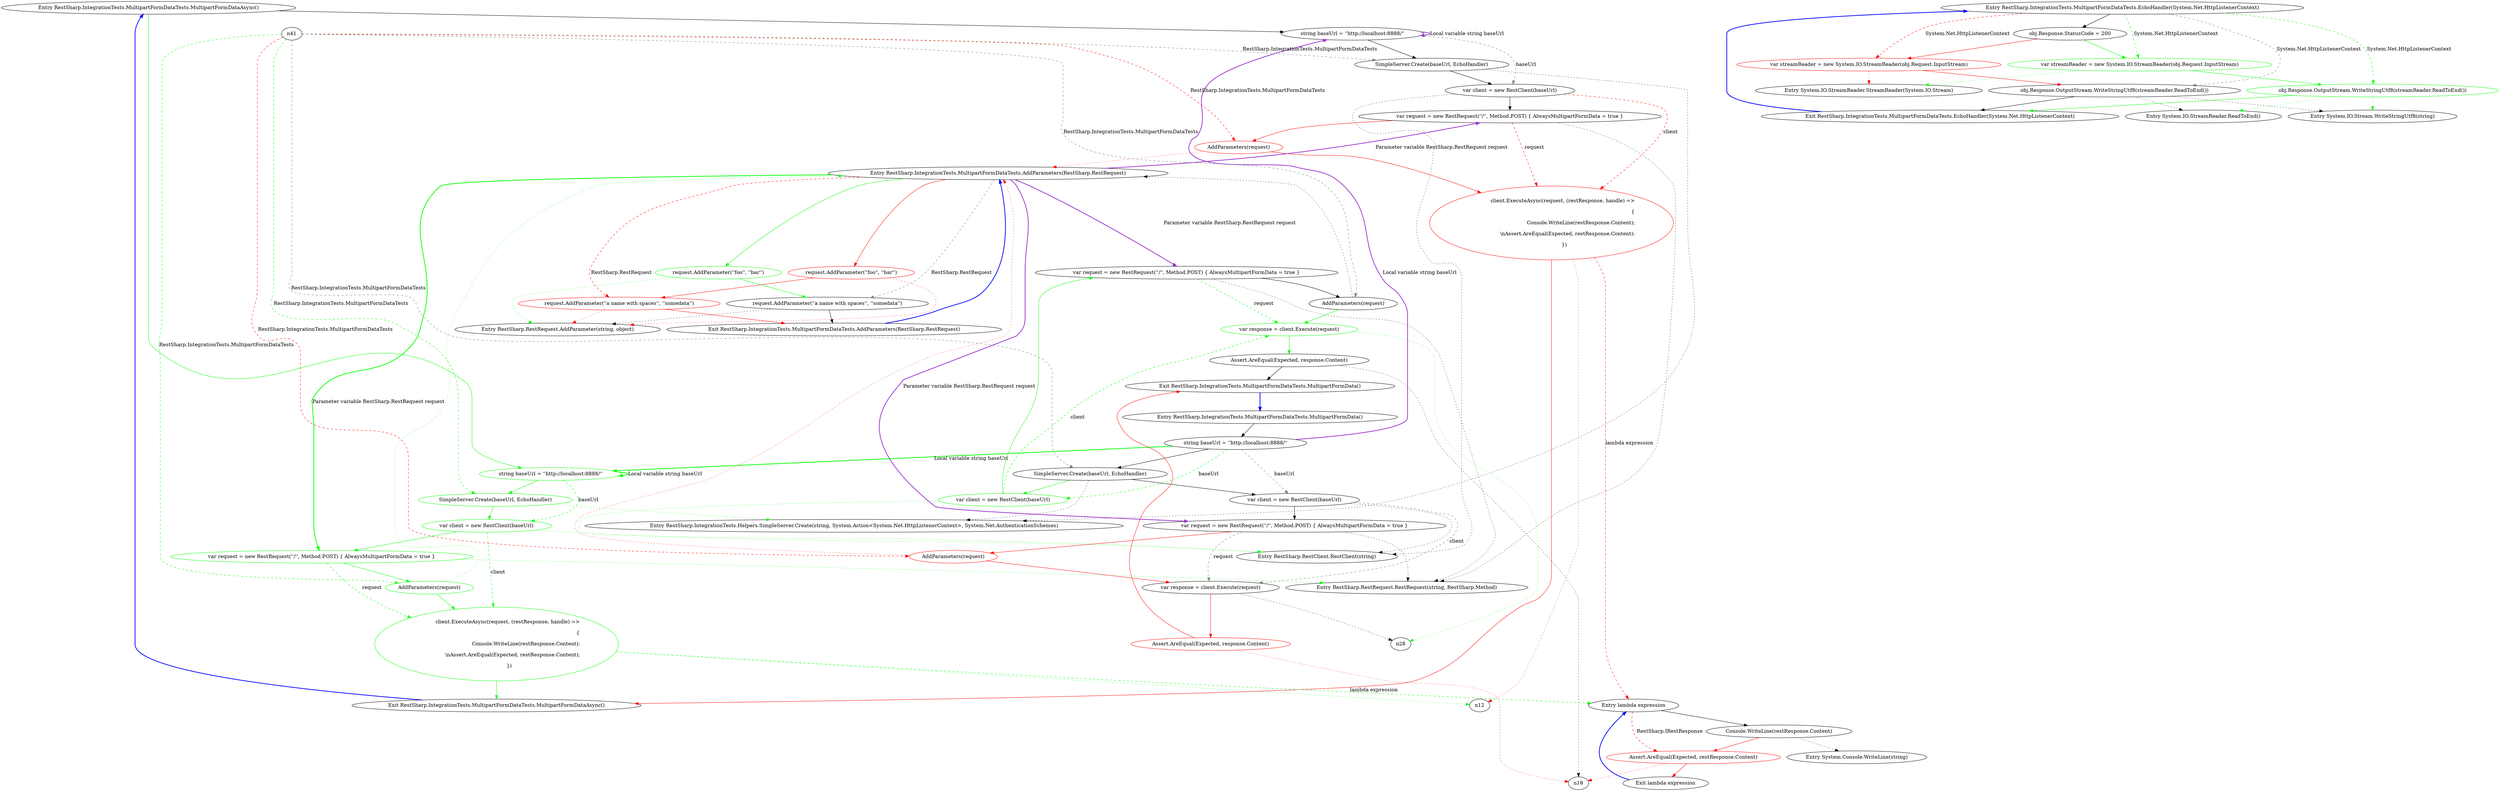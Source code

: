 digraph  {
n0 [label="Entry RestSharp.IntegrationTests.MultipartFormDataTests.MultipartFormDataAsync()", span="10-10", cluster="RestSharp.IntegrationTests.MultipartFormDataTests.MultipartFormDataAsync()"];
n1 [label="string baseUrl = ''http://localhost:8888/''", span="12-12", cluster="RestSharp.IntegrationTests.MultipartFormDataTests.MultipartFormDataAsync()"];
d1 [color=green, community=0, label="string baseUrl = ''http://localhost:8888/''", span="12-12", cluster="RestSharp.IntegrationTests.MultipartFormDataTests.MultipartFormDataAsync()"];
n2 [label="SimpleServer.Create(baseUrl, EchoHandler)", span="14-14", cluster="RestSharp.IntegrationTests.MultipartFormDataTests.MultipartFormDataAsync()"];
n3 [label="var client = new RestClient(baseUrl)", span="16-16", cluster="RestSharp.IntegrationTests.MultipartFormDataTests.MultipartFormDataAsync()"];
n8 [label="Entry RestSharp.IntegrationTests.Helpers.SimpleServer.Create(string, System.Action<System.Net.HttpListenerContext>, System.Net.AuthenticationSchemes)", span="12-12", cluster="RestSharp.IntegrationTests.Helpers.SimpleServer.Create(string, System.Action<System.Net.HttpListenerContext>, System.Net.AuthenticationSchemes)"];
n4 [label="var request = new RestRequest(''/'', Method.POST) { AlwaysMultipartFormData = true }", span="17-17", cluster="RestSharp.IntegrationTests.MultipartFormDataTests.MultipartFormDataAsync()"];
n6 [color=red, community=0, label="client.ExecuteAsync(request, (restResponse, handle) =>\r\n                {\r\n                    Console.WriteLine(restResponse.Content);\r\n                    \\nAssert.AreEqual(Expected, restResponse.Content);\r\n                })", span="21-25", cluster="RestSharp.IntegrationTests.MultipartFormDataTests.MultipartFormDataAsync()"];
n9 [label="Entry RestSharp.RestClient.RestClient(string)", span="150-150", cluster="RestSharp.RestClient.RestClient(string)"];
n5 [color=red, community=0, label="AddParameters(request)", span="19-19", cluster="RestSharp.IntegrationTests.MultipartFormDataTests.MultipartFormDataAsync()"];
n10 [label="Entry RestSharp.RestRequest.RestRequest(string, RestSharp.Method)", span="93-93", cluster="RestSharp.RestRequest.RestRequest(string, RestSharp.Method)"];
n11 [label="Entry RestSharp.IntegrationTests.MultipartFormDataTests.AddParameters(RestSharp.RestRequest)", span="50-50", cluster="RestSharp.IntegrationTests.MultipartFormDataTests.AddParameters(RestSharp.RestRequest)"];
n7 [label="Exit RestSharp.IntegrationTests.MultipartFormDataTests.MultipartFormDataAsync()", span="10-10", cluster="RestSharp.IntegrationTests.MultipartFormDataTests.MultipartFormDataAsync()"];
n13 [label="Entry lambda expression", span="21-25", cluster="lambda expression"];
d2 [color=green, community=0, label="SimpleServer.Create(baseUrl, EchoHandler)", span="14-14", cluster="RestSharp.IntegrationTests.MultipartFormDataTests.MultipartFormDataAsync()"];
d3 [color=green, community=0, label="var client = new RestClient(baseUrl)", span="16-16", cluster="RestSharp.IntegrationTests.MultipartFormDataTests.MultipartFormDataAsync()"];
d4 [color=green, community=0, label="var request = new RestRequest(''/'', Method.POST) { AlwaysMultipartFormData = true }", span="17-17", cluster="RestSharp.IntegrationTests.MultipartFormDataTests.MultipartFormDataAsync()"];
d6 [color=green, community=0, label="client.ExecuteAsync(request, (restResponse, handle) =>\r\n                {\r\n                    Console.WriteLine(restResponse.Content);\r\n                    \\nAssert.AreEqual(Expected, restResponse.Content);\r\n                })", span="21-25", cluster="RestSharp.IntegrationTests.MultipartFormDataTests.MultipartFormDataAsync()"];
d5 [color=green, community=0, label="AddParameters(request)", span="19-19", cluster="RestSharp.IntegrationTests.MultipartFormDataTests.MultipartFormDataAsync()"];
n29 [color=red, community=0, label="request.AddParameter(''foo'', ''bar'')", span="52-52", cluster="RestSharp.IntegrationTests.MultipartFormDataTests.AddParameters(RestSharp.RestRequest)"];
n30 [color=red, community=0, label="request.AddParameter(''a name with spaces'', ''somedata'')", span="53-53", cluster="RestSharp.IntegrationTests.MultipartFormDataTests.AddParameters(RestSharp.RestRequest)"];
d29 [color=green, community=0, label="request.AddParameter(''foo'', ''bar'')", span="52-52", cluster="RestSharp.IntegrationTests.MultipartFormDataTests.AddParameters(RestSharp.RestRequest)"];
d30 [label="request.AddParameter(''a name with spaces'', ''somedata'')", span="53-53", cluster="RestSharp.IntegrationTests.MultipartFormDataTests.AddParameters(RestSharp.RestRequest)"];
n23 [label="var request = new RestRequest(''/'', Method.POST) { AlwaysMultipartFormData = true }", span="38-38", cluster="RestSharp.IntegrationTests.MultipartFormDataTests.MultipartFormData()"];
d23 [label="var request = new RestRequest(''/'', Method.POST) { AlwaysMultipartFormData = true }", span="38-38", cluster="RestSharp.IntegrationTests.MultipartFormDataTests.MultipartFormData()"];
n32 [label="Entry RestSharp.RestRequest.AddParameter(string, object)", span="373-373", cluster="RestSharp.RestRequest.AddParameter(string, object)"];
n31 [label="Exit RestSharp.IntegrationTests.MultipartFormDataTests.AddParameters(RestSharp.RestRequest)", span="50-50", cluster="RestSharp.IntegrationTests.MultipartFormDataTests.AddParameters(RestSharp.RestRequest)"];
n14 [label="Console.WriteLine(restResponse.Content)", span="23-23", cluster="lambda expression"];
n15 [color=red, community=0, label="Assert.AreEqual(Expected, restResponse.Content)", span="24-24", cluster="lambda expression"];
n17 [label="Entry System.Console.WriteLine(string)", span="0-0", cluster="System.Console.WriteLine(string)"];
n16 [label="Exit lambda expression", span="21-25", cluster="lambda expression"];
n19 [label="Entry RestSharp.IntegrationTests.MultipartFormDataTests.MultipartFormData()", span="30-30", cluster="RestSharp.IntegrationTests.MultipartFormDataTests.MultipartFormData()"];
n20 [label="string baseUrl = ''http://localhost:8888/''", span="33-33", cluster="RestSharp.IntegrationTests.MultipartFormDataTests.MultipartFormData()"];
n21 [label="SimpleServer.Create(baseUrl, EchoHandler)", span="35-35", cluster="RestSharp.IntegrationTests.MultipartFormDataTests.MultipartFormData()"];
n22 [label="var client = new RestClient(baseUrl)", span="37-37", cluster="RestSharp.IntegrationTests.MultipartFormDataTests.MultipartFormData()"];
d22 [color=green, community=0, label="var client = new RestClient(baseUrl)", span="37-37", cluster="RestSharp.IntegrationTests.MultipartFormDataTests.MultipartFormData()"];
n25 [label="var response = client.Execute(request)", span="42-42", cluster="RestSharp.IntegrationTests.MultipartFormDataTests.MultipartFormData()"];
n24 [color=red, community=0, label="AddParameters(request)", span="40-40", cluster="RestSharp.IntegrationTests.MultipartFormDataTests.MultipartFormData()"];
n26 [color=red, community=0, label="Assert.AreEqual(Expected, response.Content)", span="46-46", cluster="RestSharp.IntegrationTests.MultipartFormDataTests.MultipartFormData()"];
n27 [label="Exit RestSharp.IntegrationTests.MultipartFormDataTests.MultipartFormData()", span="30-30", cluster="RestSharp.IntegrationTests.MultipartFormDataTests.MultipartFormData()"];
d25 [color=green, community=0, label="var response = client.Execute(request)", span="42-42", cluster="RestSharp.IntegrationTests.MultipartFormDataTests.MultipartFormData()"];
d24 [label="AddParameters(request)", span="40-40", cluster="RestSharp.IntegrationTests.MultipartFormDataTests.MultipartFormData()"];
d26 [label="Assert.AreEqual(Expected, response.Content)", span="46-46", cluster="RestSharp.IntegrationTests.MultipartFormDataTests.MultipartFormData()"];
n33 [label="Entry RestSharp.IntegrationTests.MultipartFormDataTests.EchoHandler(System.Net.HttpListenerContext)", span="65-65", cluster="RestSharp.IntegrationTests.MultipartFormDataTests.EchoHandler(System.Net.HttpListenerContext)"];
n34 [label="obj.Response.StatusCode = 200", span="67-67", cluster="RestSharp.IntegrationTests.MultipartFormDataTests.EchoHandler(System.Net.HttpListenerContext)"];
n35 [color=red, community=0, label="var streamReader = new System.IO.StreamReader(obj.Request.InputStream)", span="69-69", cluster="RestSharp.IntegrationTests.MultipartFormDataTests.EchoHandler(System.Net.HttpListenerContext)"];
n36 [label="obj.Response.OutputStream.WriteStringUtf8(streamReader.ReadToEnd())", span="71-71", cluster="RestSharp.IntegrationTests.MultipartFormDataTests.EchoHandler(System.Net.HttpListenerContext)"];
d35 [color=green, community=0, label="var streamReader = new System.IO.StreamReader(obj.Request.InputStream)", span="69-69", cluster="RestSharp.IntegrationTests.MultipartFormDataTests.EchoHandler(System.Net.HttpListenerContext)"];
d36 [color=green, community=0, label="obj.Response.OutputStream.WriteStringUtf8(streamReader.ReadToEnd())", span="71-71", cluster="RestSharp.IntegrationTests.MultipartFormDataTests.EchoHandler(System.Net.HttpListenerContext)"];
n38 [label="Entry System.IO.StreamReader.StreamReader(System.IO.Stream)", span="0-0", cluster="System.IO.StreamReader.StreamReader(System.IO.Stream)"];
n37 [label="Exit RestSharp.IntegrationTests.MultipartFormDataTests.EchoHandler(System.Net.HttpListenerContext)", span="65-65", cluster="RestSharp.IntegrationTests.MultipartFormDataTests.EchoHandler(System.Net.HttpListenerContext)"];
n39 [label="Entry System.IO.StreamReader.ReadToEnd()", span="0-0", cluster="System.IO.StreamReader.ReadToEnd()"];
n40 [label="Entry System.IO.Stream.WriteStringUtf8(string)", span="7-7", cluster="System.IO.Stream.WriteStringUtf8(string)"];
n12;
n18;
n28;
n41;
n0 -> n1  [key=0, style=solid];
n0 -> d1  [key=0, color=green, style=solid];
n1 -> n1  [key=3, color=darkorchid, label="Local variable string baseUrl", style=bold];
n1 -> n2  [key=0, style=solid];
n1 -> n3  [key=1, color=darkseagreen4, label=baseUrl, style=dashed];
d1 -> d1  [key=3, color=green, label="Local variable string baseUrl", style=bold];
d1 -> d2  [key=0, color=green, style=solid];
d1 -> d3  [key=1, color=green, label=baseUrl, style=dashed];
n2 -> n3  [key=0, style=solid];
n2 -> n8  [key=2, style=dotted];
n3 -> n4  [key=0, style=solid];
n3 -> n6  [key=1, color=red, label=client, style=dashed];
n3 -> n9  [key=2, style=dotted];
n4 -> n5  [key=0, color=red, style=solid];
n4 -> n6  [key=1, color=red, label=request, style=dashed];
n4 -> n10  [key=2, style=dotted];
n6 -> n7  [key=0, color=red, style=solid];
n6 -> n12  [key=2, color=red, style=dotted];
n6 -> n13  [key=1, color=red, label="lambda expression", style=dashed];
n5 -> n6  [key=0, color=red, style=solid];
n5 -> n11  [key=2, color=red, style=dotted];
n11 -> n4  [key=3, color=darkorchid, label="Parameter variable RestSharp.RestRequest request", style=bold];
n11 -> d4  [key=3, color=green, label="Parameter variable RestSharp.RestRequest request", style=bold];
n11 -> n29  [key=0, color=red, style=solid];
n11 -> n30  [key=1, color=red, label="RestSharp.RestRequest", style=dashed];
n11 -> d29  [key=0, color=green, style=solid];
n11 -> d30  [key=1, color=darkseagreen4, label="RestSharp.RestRequest", style=dashed];
n11 -> n23  [key=3, color=darkorchid, label="Parameter variable RestSharp.RestRequest request", style=bold];
n11 -> d23  [key=3, color=darkorchid, label="Parameter variable RestSharp.RestRequest request", style=bold];
n7 -> n0  [key=0, color=blue, style=bold];
n13 -> n14  [key=0, style=solid];
n13 -> n15  [key=1, color=red, label="RestSharp.IRestResponse", style=dashed];
d2 -> d3  [key=0, color=green, style=solid];
d2 -> n8  [key=2, color=green, style=dotted];
d3 -> d4  [key=0, color=green, style=solid];
d3 -> d6  [key=1, color=green, label=client, style=dashed];
d3 -> n9  [key=2, color=green, style=dotted];
d4 -> d6  [key=1, color=green, label=request, style=dashed];
d4 -> d5  [key=0, color=green, style=solid];
d4 -> n10  [key=2, color=green, style=dotted];
d6 -> n7  [key=0, color=green, style=solid];
d6 -> n12  [key=2, color=green, style=dotted];
d6 -> n13  [key=1, color=green, label="lambda expression", style=dashed];
d5 -> d6  [key=0, color=green, style=solid];
d5 -> n11  [key=2, color=green, style=dotted];
n29 -> n30  [key=0, color=red, style=solid];
n29 -> n32  [key=2, color=red, style=dotted];
n30 -> n31  [key=0, color=red, style=solid];
n30 -> n32  [key=2, color=red, style=dotted];
d29 -> d30  [key=0, color=green, style=solid];
d29 -> n32  [key=2, color=green, style=dotted];
d30 -> n31  [key=0, style=solid];
d30 -> n32  [key=2, style=dotted];
n23 -> n10  [key=2, style=dotted];
n23 -> n24  [key=0, color=red, style=solid];
n23 -> n25  [key=1, color=darkseagreen4, label=request, style=dashed];
d23 -> n10  [key=2, style=dotted];
d23 -> d25  [key=1, color=green, label=request, style=dashed];
d23 -> d24  [key=0, style=solid];
n31 -> n11  [key=0, color=blue, style=bold];
n14 -> n15  [key=0, color=red, style=solid];
n14 -> n17  [key=2, style=dotted];
n15 -> n16  [key=0, color=red, style=solid];
n15 -> n18  [key=2, color=red, style=dotted];
n16 -> n13  [key=0, color=blue, style=bold];
n19 -> n20  [key=0, style=solid];
n20 -> n1  [key=3, color=darkorchid, label="Local variable string baseUrl", style=bold];
n20 -> d1  [key=3, color=green, label="Local variable string baseUrl", style=bold];
n20 -> n21  [key=0, style=solid];
n20 -> n22  [key=1, color=darkseagreen4, label=baseUrl, style=dashed];
n20 -> d22  [key=1, color=green, label=baseUrl, style=dashed];
n21 -> n8  [key=2, style=dotted];
n21 -> n22  [key=0, style=solid];
n21 -> d22  [key=0, color=green, style=solid];
n22 -> n9  [key=2, style=dotted];
n22 -> n23  [key=0, style=solid];
n22 -> n25  [key=1, color=darkseagreen4, label=client, style=dashed];
d22 -> n9  [key=2, color=green, style=dotted];
d22 -> d23  [key=0, color=green, style=solid];
d22 -> d25  [key=1, color=green, label=client, style=dashed];
n25 -> n26  [key=0, color=red, style=solid];
n25 -> n28  [key=2, style=dotted];
n24 -> n11  [key=2, color=red, style=dotted];
n24 -> n25  [key=0, color=red, style=solid];
n26 -> n18  [key=2, color=red, style=dotted];
n26 -> n27  [key=0, color=red, style=solid];
n27 -> n19  [key=0, color=blue, style=bold];
d25 -> d26  [key=0, color=green, style=solid];
d25 -> n28  [key=2, color=green, style=dotted];
d24 -> n11  [key=2, style=dotted];
d24 -> d25  [key=0, color=green, style=solid];
d26 -> n18  [key=2, style=dotted];
d26 -> n27  [key=0, style=solid];
n33 -> n34  [key=0, style=solid];
n33 -> n35  [key=1, color=red, label="System.Net.HttpListenerContext", style=dashed];
n33 -> n36  [key=1, color=darkseagreen4, label="System.Net.HttpListenerContext", style=dashed];
n33 -> d35  [key=1, color=green, label="System.Net.HttpListenerContext", style=dashed];
n33 -> d36  [key=1, color=green, label="System.Net.HttpListenerContext", style=dashed];
n34 -> n35  [key=0, color=red, style=solid];
n34 -> d35  [key=0, color=green, style=solid];
n35 -> n36  [key=0, color=red, style=solid];
n35 -> n38  [key=2, color=red, style=dotted];
n36 -> n37  [key=0, style=solid];
n36 -> n39  [key=2, style=dotted];
n36 -> n40  [key=2, style=dotted];
d35 -> d36  [key=0, color=green, style=solid];
d35 -> n38  [key=2, color=green, style=dotted];
d36 -> n37  [key=0, color=green, style=solid];
d36 -> n39  [key=2, color=green, style=dotted];
d36 -> n40  [key=2, color=green, style=dotted];
n37 -> n33  [key=0, color=blue, style=bold];
n41 -> n2  [key=1, color=darkseagreen4, label="RestSharp.IntegrationTests.MultipartFormDataTests", style=dashed];
n41 -> n5  [key=1, color=red, label="RestSharp.IntegrationTests.MultipartFormDataTests", style=dashed];
n41 -> d2  [key=1, color=green, label="RestSharp.IntegrationTests.MultipartFormDataTests", style=dashed];
n41 -> d5  [key=1, color=green, label="RestSharp.IntegrationTests.MultipartFormDataTests", style=dashed];
n41 -> n21  [key=1, color=darkseagreen4, label="RestSharp.IntegrationTests.MultipartFormDataTests", style=dashed];
n41 -> n24  [key=1, color=red, label="RestSharp.IntegrationTests.MultipartFormDataTests", style=dashed];
n41 -> d24  [key=1, color=darkseagreen4, label="RestSharp.IntegrationTests.MultipartFormDataTests", style=dashed];
}
